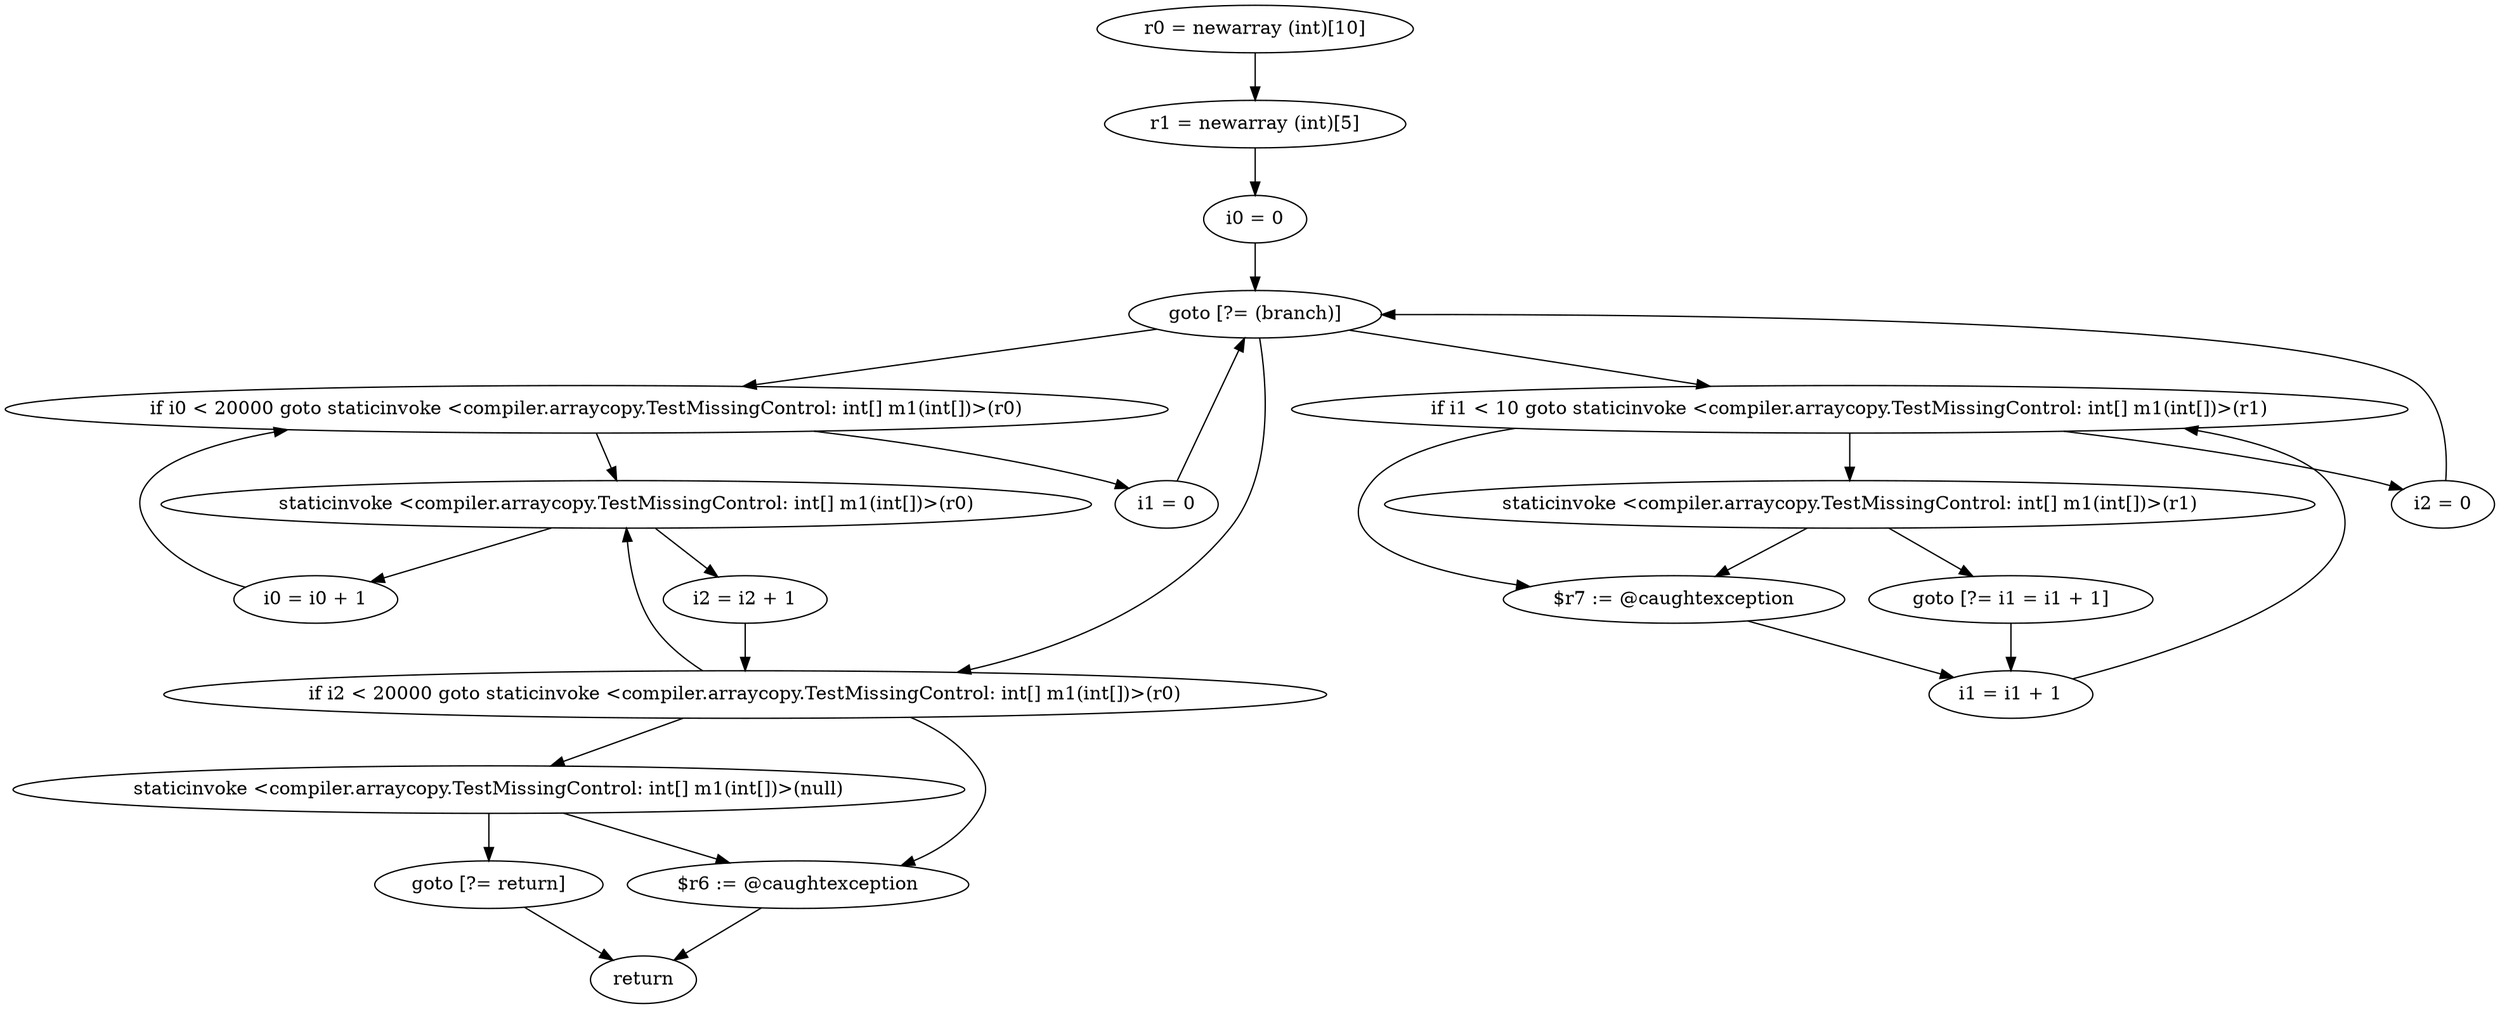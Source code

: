 digraph "unitGraph" {
    "r0 = newarray (int)[10]"
    "r1 = newarray (int)[5]"
    "i0 = 0"
    "goto [?= (branch)]"
    "staticinvoke <compiler.arraycopy.TestMissingControl: int[] m1(int[])>(r0)"
    "i0 = i0 + 1"
    "if i0 < 20000 goto staticinvoke <compiler.arraycopy.TestMissingControl: int[] m1(int[])>(r0)"
    "i1 = 0"
    "staticinvoke <compiler.arraycopy.TestMissingControl: int[] m1(int[])>(r1)"
    "goto [?= i1 = i1 + 1]"
    "$r7 := @caughtexception"
    "i1 = i1 + 1"
    "if i1 < 10 goto staticinvoke <compiler.arraycopy.TestMissingControl: int[] m1(int[])>(r1)"
    "i2 = 0"
    "i2 = i2 + 1"
    "if i2 < 20000 goto staticinvoke <compiler.arraycopy.TestMissingControl: int[] m1(int[])>(r0)"
    "staticinvoke <compiler.arraycopy.TestMissingControl: int[] m1(int[])>(null)"
    "goto [?= return]"
    "$r6 := @caughtexception"
    "return"
    "r0 = newarray (int)[10]"->"r1 = newarray (int)[5]";
    "r1 = newarray (int)[5]"->"i0 = 0";
    "i0 = 0"->"goto [?= (branch)]";
    "goto [?= (branch)]"->"if i0 < 20000 goto staticinvoke <compiler.arraycopy.TestMissingControl: int[] m1(int[])>(r0)";
    "staticinvoke <compiler.arraycopy.TestMissingControl: int[] m1(int[])>(r0)"->"i0 = i0 + 1";
    "i0 = i0 + 1"->"if i0 < 20000 goto staticinvoke <compiler.arraycopy.TestMissingControl: int[] m1(int[])>(r0)";
    "if i0 < 20000 goto staticinvoke <compiler.arraycopy.TestMissingControl: int[] m1(int[])>(r0)"->"i1 = 0";
    "if i0 < 20000 goto staticinvoke <compiler.arraycopy.TestMissingControl: int[] m1(int[])>(r0)"->"staticinvoke <compiler.arraycopy.TestMissingControl: int[] m1(int[])>(r0)";
    "i1 = 0"->"goto [?= (branch)]";
    "goto [?= (branch)]"->"if i1 < 10 goto staticinvoke <compiler.arraycopy.TestMissingControl: int[] m1(int[])>(r1)";
    "staticinvoke <compiler.arraycopy.TestMissingControl: int[] m1(int[])>(r1)"->"goto [?= i1 = i1 + 1]";
    "staticinvoke <compiler.arraycopy.TestMissingControl: int[] m1(int[])>(r1)"->"$r7 := @caughtexception";
    "goto [?= i1 = i1 + 1]"->"i1 = i1 + 1";
    "$r7 := @caughtexception"->"i1 = i1 + 1";
    "i1 = i1 + 1"->"if i1 < 10 goto staticinvoke <compiler.arraycopy.TestMissingControl: int[] m1(int[])>(r1)";
    "if i1 < 10 goto staticinvoke <compiler.arraycopy.TestMissingControl: int[] m1(int[])>(r1)"->"i2 = 0";
    "if i1 < 10 goto staticinvoke <compiler.arraycopy.TestMissingControl: int[] m1(int[])>(r1)"->"staticinvoke <compiler.arraycopy.TestMissingControl: int[] m1(int[])>(r1)";
    "if i1 < 10 goto staticinvoke <compiler.arraycopy.TestMissingControl: int[] m1(int[])>(r1)"->"$r7 := @caughtexception";
    "i2 = 0"->"goto [?= (branch)]";
    "goto [?= (branch)]"->"if i2 < 20000 goto staticinvoke <compiler.arraycopy.TestMissingControl: int[] m1(int[])>(r0)";
    "staticinvoke <compiler.arraycopy.TestMissingControl: int[] m1(int[])>(r0)"->"i2 = i2 + 1";
    "i2 = i2 + 1"->"if i2 < 20000 goto staticinvoke <compiler.arraycopy.TestMissingControl: int[] m1(int[])>(r0)";
    "if i2 < 20000 goto staticinvoke <compiler.arraycopy.TestMissingControl: int[] m1(int[])>(r0)"->"staticinvoke <compiler.arraycopy.TestMissingControl: int[] m1(int[])>(null)";
    "if i2 < 20000 goto staticinvoke <compiler.arraycopy.TestMissingControl: int[] m1(int[])>(r0)"->"staticinvoke <compiler.arraycopy.TestMissingControl: int[] m1(int[])>(r0)";
    "if i2 < 20000 goto staticinvoke <compiler.arraycopy.TestMissingControl: int[] m1(int[])>(r0)"->"$r6 := @caughtexception";
    "staticinvoke <compiler.arraycopy.TestMissingControl: int[] m1(int[])>(null)"->"goto [?= return]";
    "staticinvoke <compiler.arraycopy.TestMissingControl: int[] m1(int[])>(null)"->"$r6 := @caughtexception";
    "goto [?= return]"->"return";
    "$r6 := @caughtexception"->"return";
}
